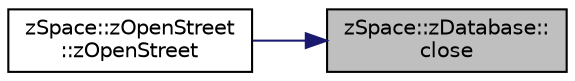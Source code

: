 digraph "zSpace::zDatabase::close"
{
 // LATEX_PDF_SIZE
  edge [fontname="Helvetica",fontsize="10",labelfontname="Helvetica",labelfontsize="10"];
  node [fontname="Helvetica",fontsize="10",shape=record];
  rankdir="RL";
  Node7 [label="zSpace::zDatabase::\lclose",height=0.2,width=0.4,color="black", fillcolor="grey75", style="filled", fontcolor="black",tooltip="This method closes the current database."];
  Node7 -> Node8 [dir="back",color="midnightblue",fontsize="10",style="solid",fontname="Helvetica"];
  Node8 [label="zSpace::zOpenStreet\l::zOpenStreet",height=0.2,width=0.4,color="black", fillcolor="white", style="filled",URL="$classz_space_1_1z_open_street.html#a2e7b90856d95856f56a763933cae27eb",tooltip="Overloaded constructor."];
}
